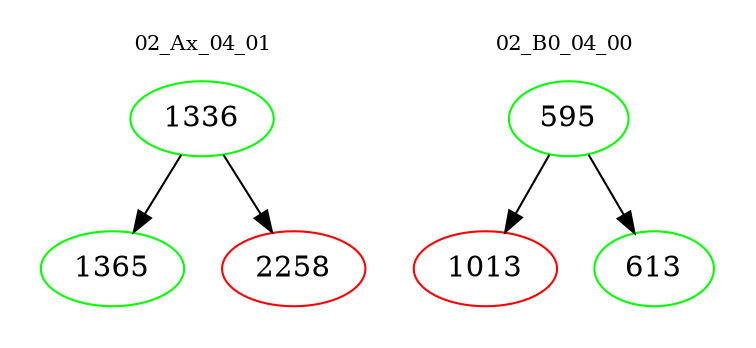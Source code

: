 digraph{
subgraph cluster_0 {
color = white
label = "02_Ax_04_01";
fontsize=10;
T0_1336 [label="1336", color="green"]
T0_1336 -> T0_1365 [color="black"]
T0_1365 [label="1365", color="green"]
T0_1336 -> T0_2258 [color="black"]
T0_2258 [label="2258", color="red"]
}
subgraph cluster_1 {
color = white
label = "02_B0_04_00";
fontsize=10;
T1_595 [label="595", color="green"]
T1_595 -> T1_1013 [color="black"]
T1_1013 [label="1013", color="red"]
T1_595 -> T1_613 [color="black"]
T1_613 [label="613", color="green"]
}
}
